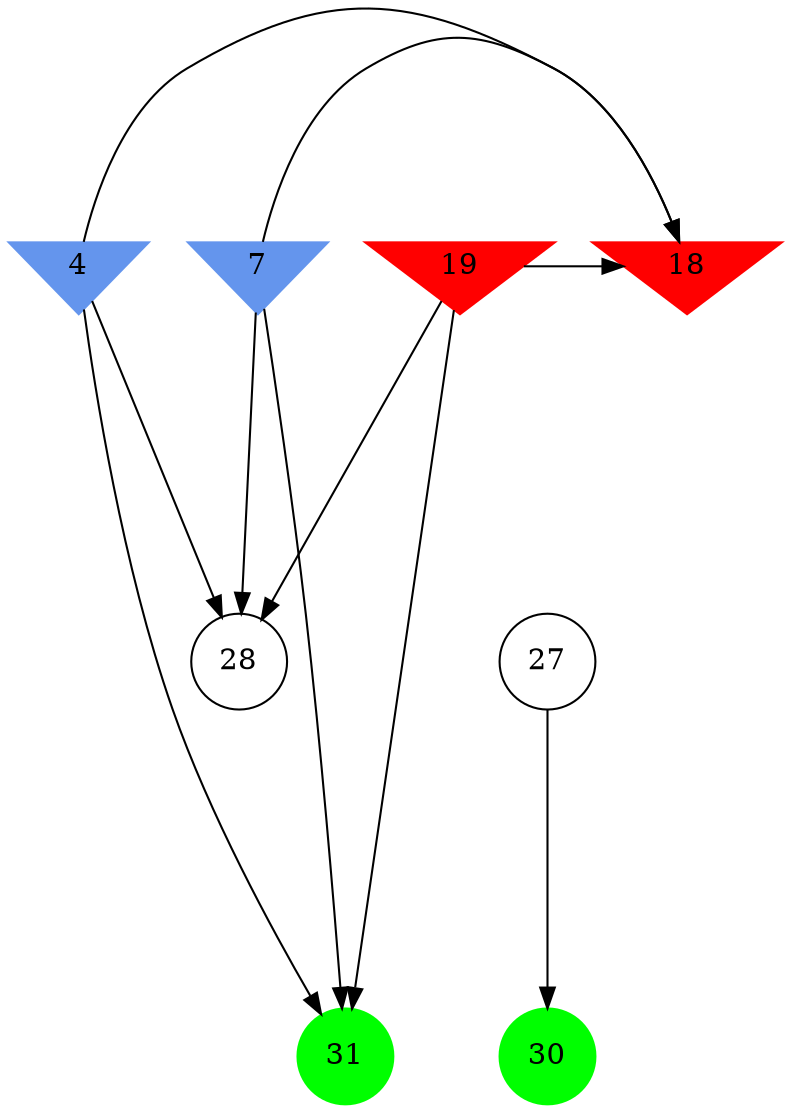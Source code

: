 digraph brain {
	ranksep=2.0;
	4 [shape=invtriangle,style=filled,color=cornflowerblue];
	7 [shape=invtriangle,style=filled,color=cornflowerblue];
	18 [shape=invtriangle,style=filled,color=red];
	19 [shape=invtriangle,style=filled,color=red];
	27 [shape=circle,color=black];
	28 [shape=circle,color=black];
	30 [shape=circle,style=filled,color=green];
	31 [shape=circle,style=filled,color=green];
	4	->	28;
	4	->	31;
	4	->	18;
	19	->	28;
	19	->	31;
	19	->	18;
	7	->	28;
	7	->	31;
	7	->	18;
	27	->	30;
	{ rank=same; 4; 7; 18; 19; }
	{ rank=same; 27; 28; }
	{ rank=same; 30; 31; }
}
